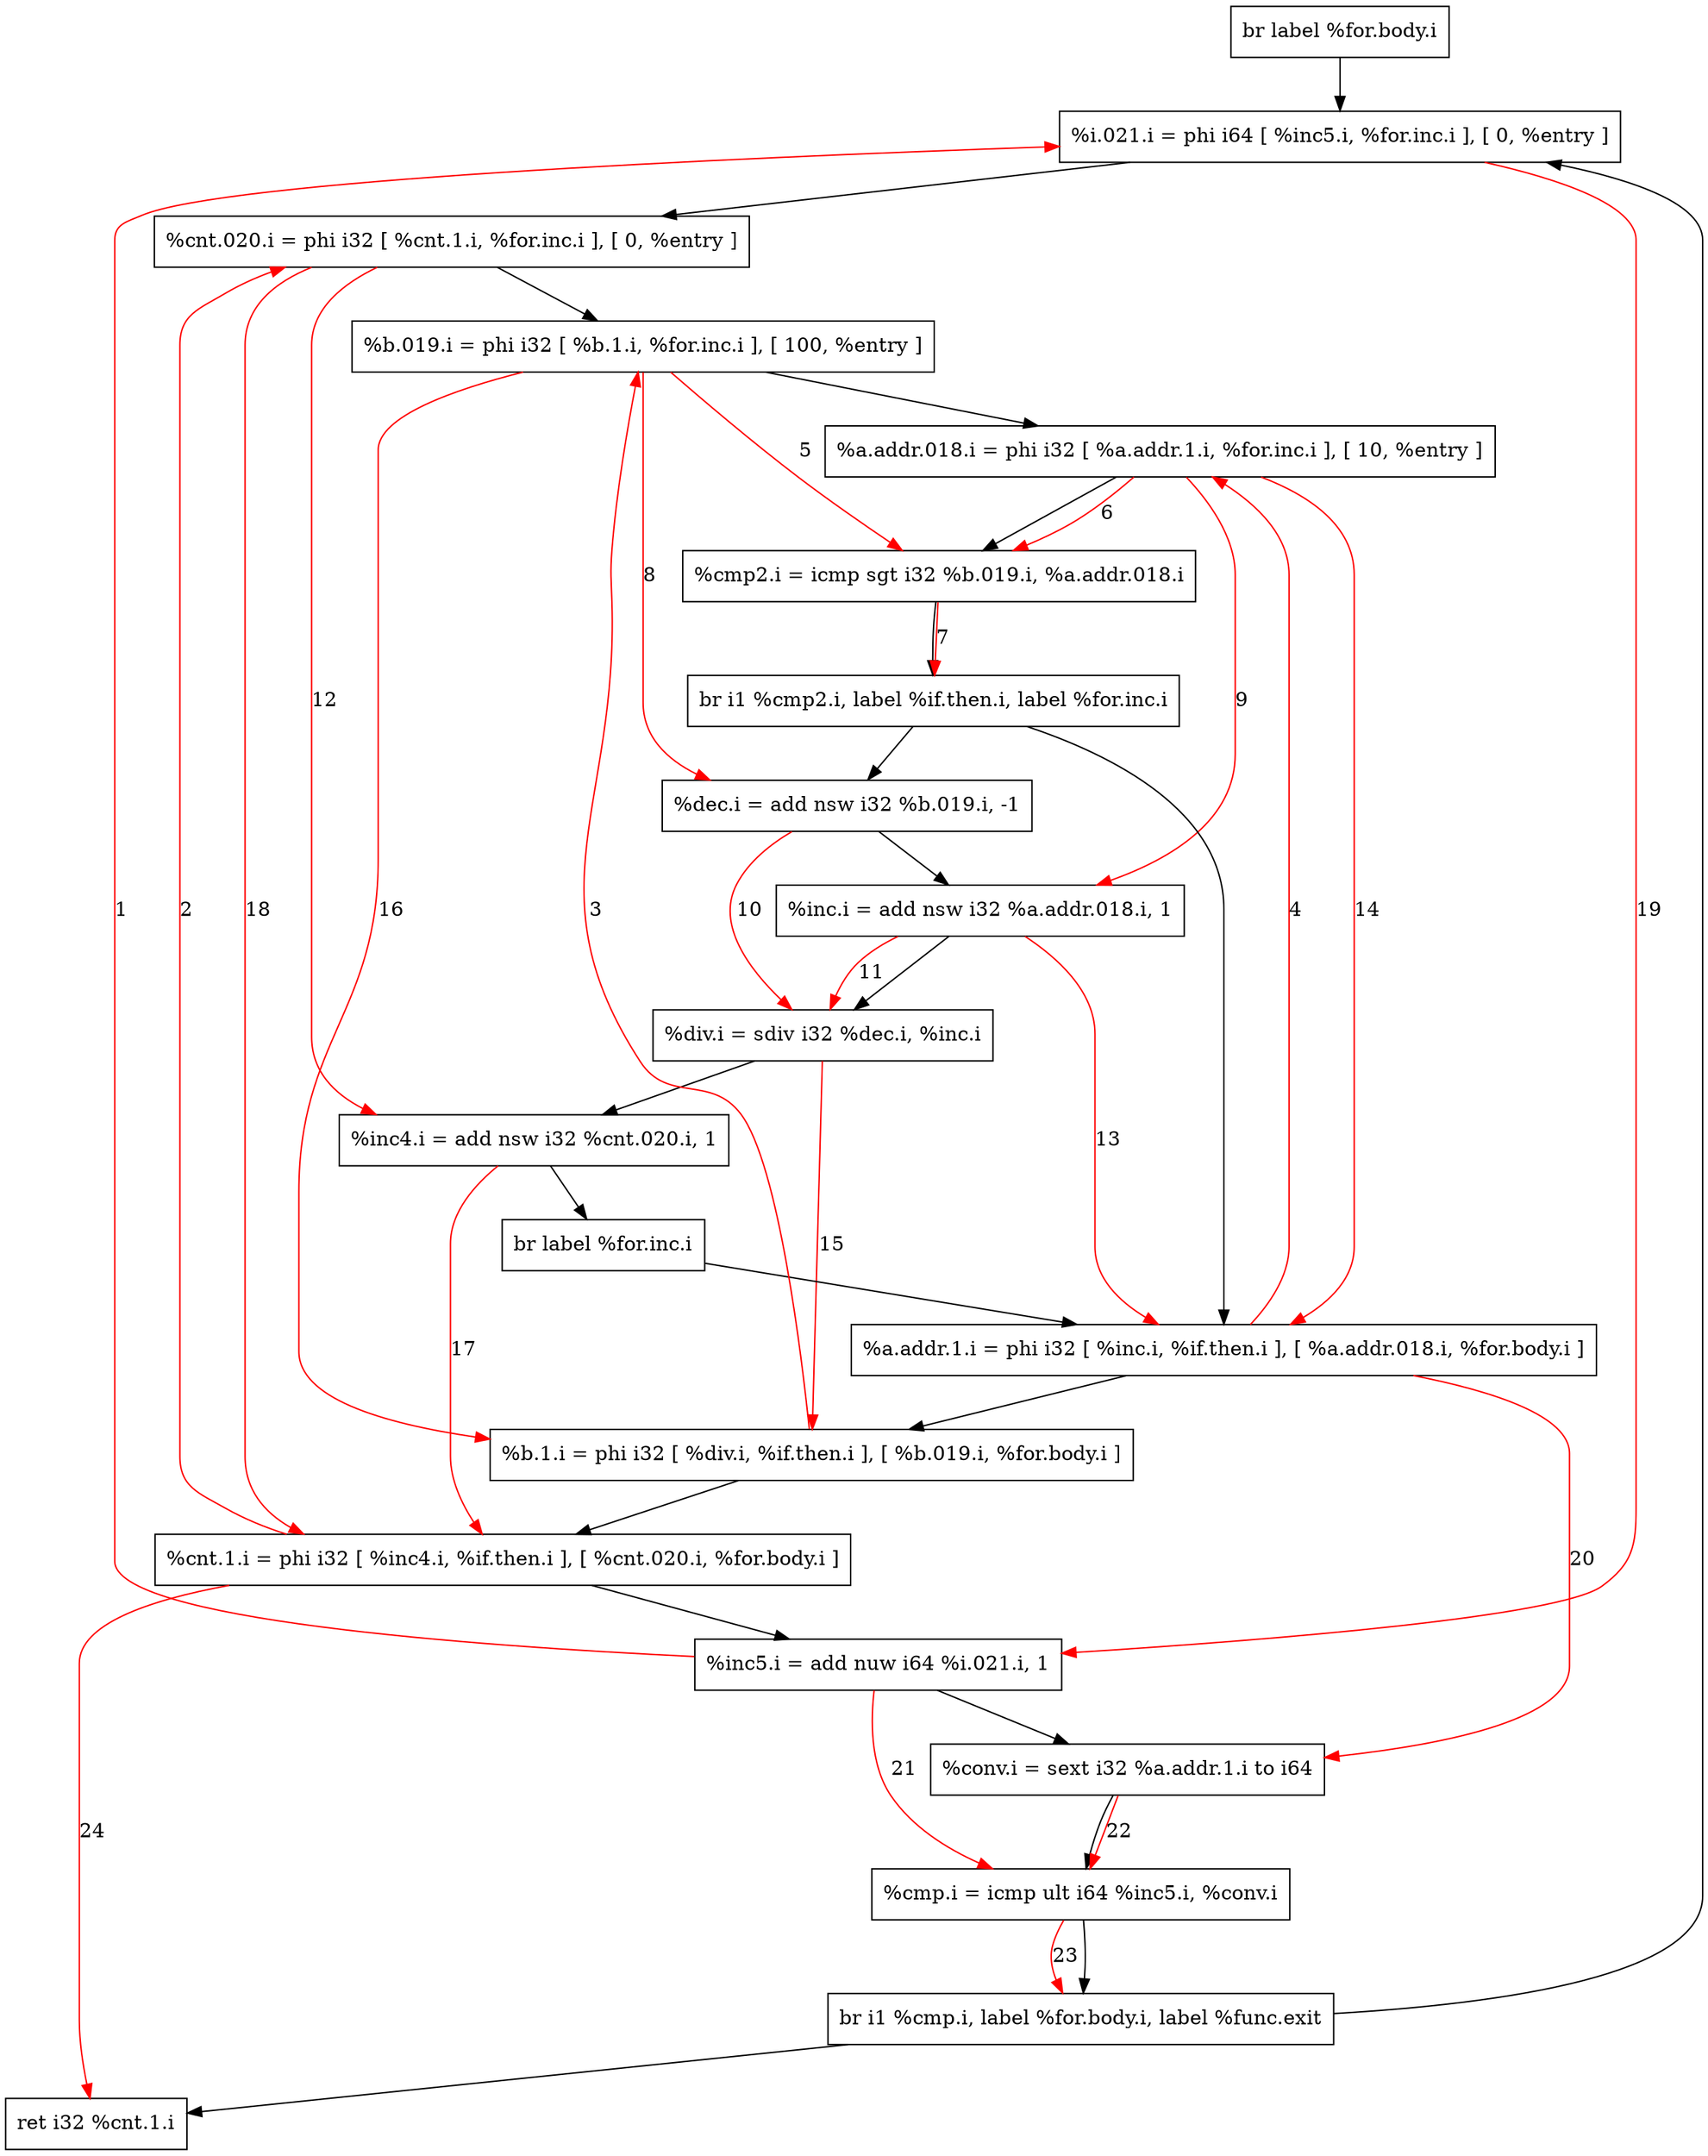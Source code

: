 digraph "CDFG for'main' function" {
	Node0x559e947bac48[shape=record, label="  br label %for.body.i"]
	Node0x559e947bb9d8[shape=record, label="  %i.021.i = phi i64 [ %inc5.i, %for.inc.i ], [ 0, %entry ]"]
	Node0x559e947bbb48[shape=record, label="  %cnt.020.i = phi i32 [ %cnt.1.i, %for.inc.i ], [ 0, %entry ]"]
	Node0x559e947bbcc8[shape=record, label="  %b.019.i = phi i32 [ %b.1.i, %for.inc.i ], [ 100, %entry ]"]
	Node0x559e947bbe78[shape=record, label="  %a.addr.018.i = phi i32 [ %a.addr.1.i, %for.inc.i ], [ 10, %entry ]"]
	Node0x559e947bbf70[shape=record, label="  %cmp2.i = icmp sgt i32 %b.019.i, %a.addr.018.i"]
	Node0x559e94750468[shape=record, label="  br i1 %cmp2.i, label %if.then.i, label %for.inc.i"]
	Node0x559e947bc0e0[shape=record, label="  %dec.i = add nsw i32 %b.019.i, -1"]
	Node0x559e947bc170[shape=record, label="  %inc.i = add nsw i32 %a.addr.018.i, 1"]
	Node0x559e947bc3a0[shape=record, label="  %div.i = sdiv i32 %dec.i, %inc.i"]
	Node0x559e947bc430[shape=record, label="  %inc4.i = add nsw i32 %cnt.020.i, 1"]
	Node0x559e947bc068[shape=record, label="  br label %for.inc.i"]
	Node0x559e947bc498[shape=record, label="  %a.addr.1.i = phi i32 [ %inc.i, %if.then.i ], [ %a.addr.018.i, %for.body.i ]"]
	Node0x559e947bc538[shape=record, label="  %b.1.i = phi i32 [ %div.i, %if.then.i ], [ %b.019.i, %for.body.i ]"]
	Node0x559e947bc5d8[shape=record, label="  %cnt.1.i = phi i32 [ %inc4.i, %if.then.i ], [ %cnt.020.i, %for.body.i ]"]
	Node0x559e947bc6a0[shape=record, label="  %inc5.i = add nuw i64 %i.021.i, 1"]
	Node0x559e947baa98[shape=record, label="  %conv.i = sext i32 %a.addr.1.i to i64"]
	Node0x559e947bc730[shape=record, label="  %cmp.i = icmp ult i64 %inc5.i, %conv.i"]
	Node0x559e94750588[shape=record, label="  br i1 %cmp.i, label %for.body.i, label %func.exit"]
	Node0x559e947bbaf8[shape=record, label="  ret i32 %cnt.1.i"]
	Node0x559e947bac48 -> Node0x559e947bb9d8
	Node0x559e947bb9d8 -> Node0x559e947bbb48
	Node0x559e947bbb48 -> Node0x559e947bbcc8
	Node0x559e947bbcc8 -> Node0x559e947bbe78
	Node0x559e947bbe78 -> Node0x559e947bbf70
	Node0x559e947bbf70 -> Node0x559e94750468
	Node0x559e94750468 -> Node0x559e947bc0e0
	Node0x559e94750468 -> Node0x559e947bc498
	Node0x559e947bc0e0 -> Node0x559e947bc170
	Node0x559e947bc170 -> Node0x559e947bc3a0
	Node0x559e947bc3a0 -> Node0x559e947bc430
	Node0x559e947bc430 -> Node0x559e947bc068
	Node0x559e947bc068 -> Node0x559e947bc498
	Node0x559e947bc498 -> Node0x559e947bc538
	Node0x559e947bc538 -> Node0x559e947bc5d8
	Node0x559e947bc5d8 -> Node0x559e947bc6a0
	Node0x559e947bc6a0 -> Node0x559e947baa98
	Node0x559e947baa98 -> Node0x559e947bc730
	Node0x559e947bc730 -> Node0x559e94750588
	Node0x559e94750588 -> Node0x559e947bb9d8
	Node0x559e94750588 -> Node0x559e947bbaf8
edge [color=red]
	Node0x559e947bc6a0 -> Node0x559e947bb9d8[label="1"]
	Node0x559e947bc5d8 -> Node0x559e947bbb48[label="2"]
	Node0x559e947bc538 -> Node0x559e947bbcc8[label="3"]
	Node0x559e947bc498 -> Node0x559e947bbe78[label="4"]
	Node0x559e947bbcc8 -> Node0x559e947bbf70[label="5"]
	Node0x559e947bbe78 -> Node0x559e947bbf70[label="6"]
	Node0x559e947bbf70 -> Node0x559e94750468[label="7"]
	Node0x559e947bbcc8 -> Node0x559e947bc0e0[label="8"]
	Node0x559e947bbe78 -> Node0x559e947bc170[label="9"]
	Node0x559e947bc0e0 -> Node0x559e947bc3a0[label="10"]
	Node0x559e947bc170 -> Node0x559e947bc3a0[label="11"]
	Node0x559e947bbb48 -> Node0x559e947bc430[label="12"]
	Node0x559e947bc170 -> Node0x559e947bc498[label="13"]
	Node0x559e947bbe78 -> Node0x559e947bc498[label="14"]
	Node0x559e947bc3a0 -> Node0x559e947bc538[label="15"]
	Node0x559e947bbcc8 -> Node0x559e947bc538[label="16"]
	Node0x559e947bc430 -> Node0x559e947bc5d8[label="17"]
	Node0x559e947bbb48 -> Node0x559e947bc5d8[label="18"]
	Node0x559e947bb9d8 -> Node0x559e947bc6a0[label="19"]
	Node0x559e947bc498 -> Node0x559e947baa98[label="20"]
	Node0x559e947bc6a0 -> Node0x559e947bc730[label="21"]
	Node0x559e947baa98 -> Node0x559e947bc730[label="22"]
	Node0x559e947bc730 -> Node0x559e94750588[label="23"]
	Node0x559e947bc5d8 -> Node0x559e947bbaf8[label="24"]
}
